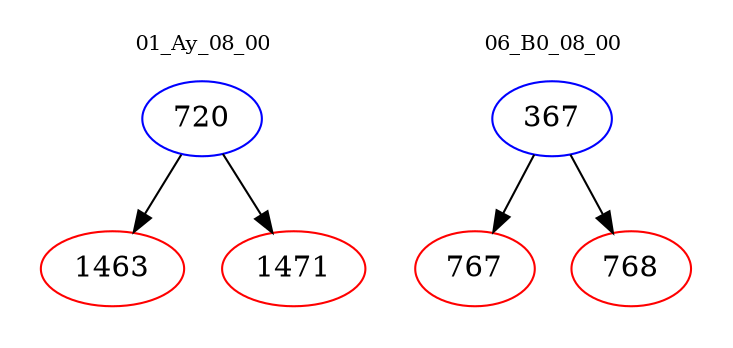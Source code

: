 digraph{
subgraph cluster_0 {
color = white
label = "01_Ay_08_00";
fontsize=10;
T0_720 [label="720", color="blue"]
T0_720 -> T0_1463 [color="black"]
T0_1463 [label="1463", color="red"]
T0_720 -> T0_1471 [color="black"]
T0_1471 [label="1471", color="red"]
}
subgraph cluster_1 {
color = white
label = "06_B0_08_00";
fontsize=10;
T1_367 [label="367", color="blue"]
T1_367 -> T1_767 [color="black"]
T1_767 [label="767", color="red"]
T1_367 -> T1_768 [color="black"]
T1_768 [label="768", color="red"]
}
}
